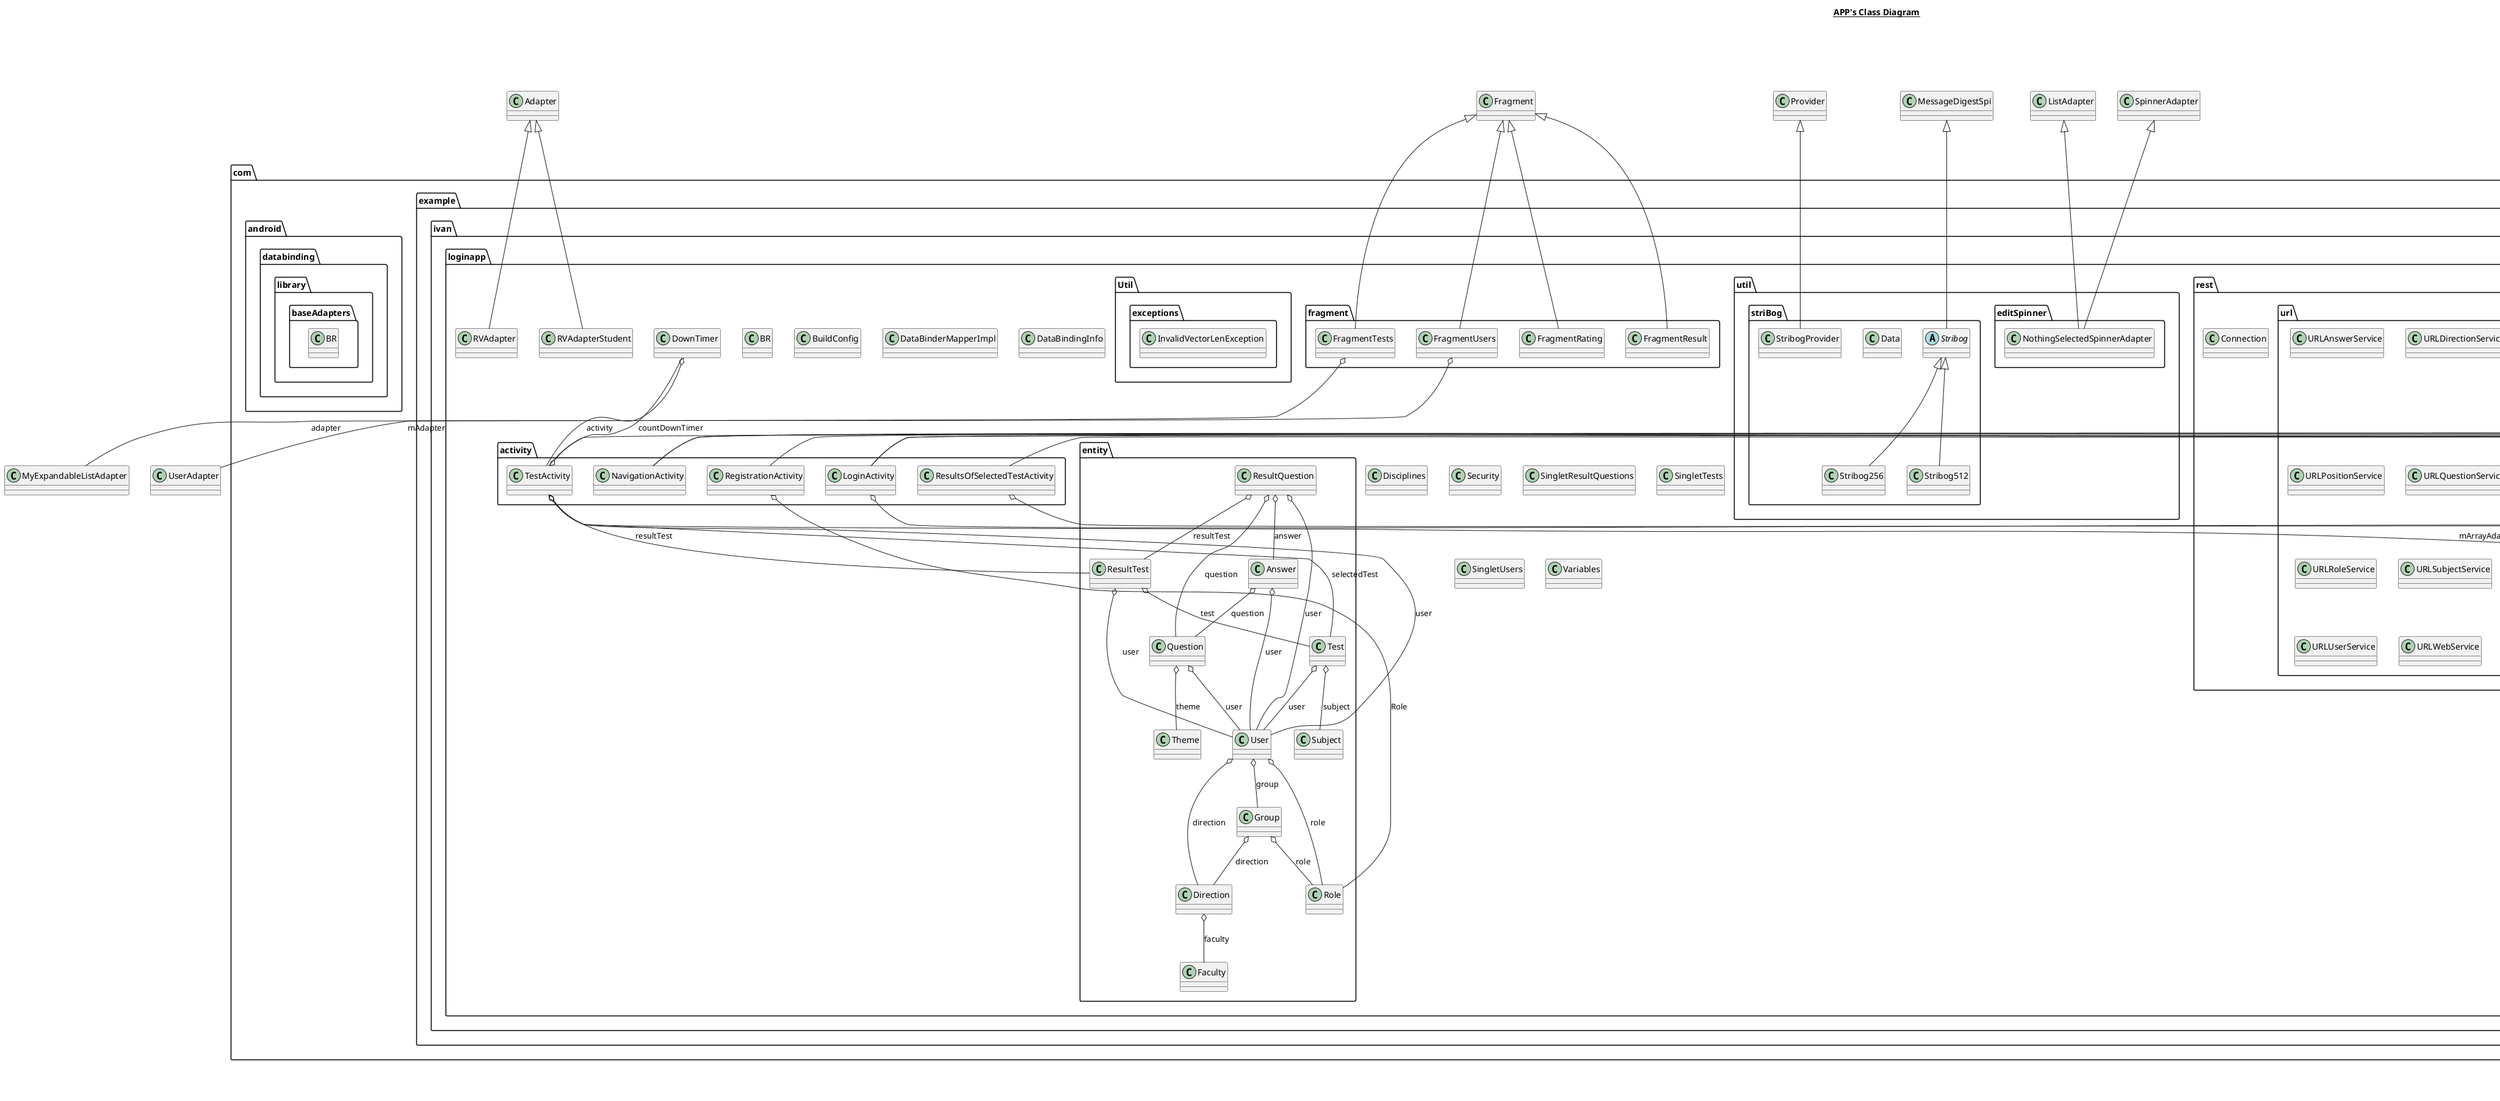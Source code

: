 @startuml

title __APP's Class Diagram__\n

  package com.example.ivan.loginapp {
    package com.example.ivan.loginapp.entity {
      class Answer {
      }
    }
  }
  

  package com.android.databinding.library.baseAdapters {
    class BR {
    }
  }
  

  package com.example.ivan.loginapp {
    class BR {
    }
  }
  

  package com.example.ivan.loginapp {
    class BuildConfig {
    }
  }
  

  package com.example.ivan.loginapp {
    package com.example.ivan.loginapp.rest {
      class Connection {
      }
    }
  }
  

  package com.example.ivan.loginapp {
    package com.example.ivan.loginapp.util.striBog {
      class Data {
      }
    }
  }
  

  package com.example.ivan.loginapp {
    class DataBinderMapperImpl {
    }
  }
  

  package android.databinding {
    class DataBinderMapperImpl {
    }
  }
  

  package android.databinding {
    interface DataBindingComponent {
    }
  }
  

  package com.example.ivan.loginapp {
    class DataBindingInfo {
    }
  }
  

  package com.example.ivan.loginapp {
    package com.example.ivan.loginapp.entity {
      class Direction {
      }
    }
  }
  

  package com.example.ivan.loginapp {
    class Disciplines {
    }
  }
  

  package com.example.ivan.loginapp {
    class DownTimer {
    }
  }
  

  package com.example.ivan.loginapp {
    package com.example.ivan.loginapp.entity {
      class Faculty {
      }
    }
  }
  

  package com.example.ivan.loginapp {
    package com.example.ivan.loginapp.fragment {
      class FragmentRating {
      }
    }
  }
  

  package com.example.ivan.loginapp {
    package com.example.ivan.loginapp.fragment {
      class FragmentResult {
      }
    }
  }
  

  package com.example.ivan.loginapp {
    package com.example.ivan.loginapp.fragment {
      class FragmentTests {
      }
    }
  }
  

  package com.example.ivan.loginapp {
    package com.example.ivan.loginapp.fragment {
      class FragmentUsers {
      }
    }
  }
  

  package com.example.ivan.loginapp {
    package com.example.ivan.loginapp.entity {
      class Group {
      }
    }
  }
  

  package com.example.ivan.loginapp {
    package com.example.ivan.loginapp.Util.exceptions {
      class InvalidVectorLenException {
      }
    }
  }
  

  package com.example.ivan.loginapp {
    package com.example.ivan.loginapp.activity {
      class LoginActivity {
      }
    }
  }
  

  package com.example.ivan.loginapp {
    package com.example.ivan.loginapp.activity {
      class NavigationActivity {
      }
    }
  }
  

  package com.example.ivan.loginapp {
    package com.example.ivan.loginapp.util.editSpinner {
      class NothingSelectedSpinnerAdapter {
      }
    }
  }
  

  package com.example.ivan.loginapp {
    package com.example.ivan.loginapp.entity {
      class Question {
      }
    }
  }
  

  package com.example.ivan.loginapp {
    class RVAdapter {
    }
  }
  

  package com.example.ivan.loginapp {
    class RVAdapterStudent {
    }
  }
  

  package com.example.ivan.loginapp {
    package com.example.ivan.loginapp.activity {
      class RegistrationActivity {
      }
    }
  }
  

  package com.example.ivan.loginapp {
    package com.example.ivan.loginapp.entity {
      class ResultQuestion {
      }
    }
  }
  

  package com.example.ivan.loginapp {
    package com.example.ivan.loginapp.entity {
      class ResultTest {
      }
    }
  }
  

  package com.example.ivan.loginapp {
    package com.example.ivan.loginapp.activity {
      class ResultsOfSelectedTestActivity {
      }
    }
  }
  

  package com.example.ivan.loginapp {
    package com.example.ivan.loginapp.entity {
      class Role {
      }
    }
  }
  

  package com.example.ivan.loginapp {
    class Security {
    }
  }
  

  package com.example.ivan.loginapp {
    class SingletResultQuestions {
    }
  }
  

  package com.example.ivan.loginapp {
    class SingletTests {
    }
  }
  

  package com.example.ivan.loginapp {
    class SingletUsers {
    }
  }
  

  package com.example.ivan.loginapp {
    package com.example.ivan.loginapp.util.striBog {
      abstract class Stribog {
      }
    }
  }
  

  package com.example.ivan.loginapp {
    package com.example.ivan.loginapp.util.striBog {
      class Stribog256 {
      }
    }
  }
  

  package com.example.ivan.loginapp {
    package com.example.ivan.loginapp.util.striBog {
      class Stribog512 {
      }
    }
  }
  

  package com.example.ivan.loginapp {
    package com.example.ivan.loginapp.util.striBog {
      class StribogProvider {
      }
    }
  }
  

  package com.example.ivan.loginapp {
    package com.example.ivan.loginapp.entity {
      class Subject {
      }
    }
  }
  

  package com.example.ivan.loginapp {
    package com.example.ivan.loginapp.entity {
      class Test {
      }
    }
  }
  

  package com.example.ivan.loginapp {
    package com.example.ivan.loginapp.activity {
      class TestActivity {
      }
    }
  }
  

  package com.example.ivan.loginapp {
    package com.example.ivan.loginapp.entity {
      class Theme {
      }
    }
  }
  

  package com.example.ivan.loginapp {
    package com.example.ivan.loginapp.rest {
      package com.example.ivan.loginapp.rest.url {
        class URLAnswerService {
        }
      }
    }
  }
  

  package com.example.ivan.loginapp {
    package com.example.ivan.loginapp.rest {
      package com.example.ivan.loginapp.rest.url {
        class URLDirectionService {
        }
      }
    }
  }
  

  package com.example.ivan.loginapp {
    package com.example.ivan.loginapp.rest {
      package com.example.ivan.loginapp.rest.url {
        class URLFacultyService {
        }
      }
    }
  }
  

  package com.example.ivan.loginapp {
    package com.example.ivan.loginapp.rest {
      package com.example.ivan.loginapp.rest.url {
        class URLGroupService {
        }
      }
    }
  }
  

  package com.example.ivan.loginapp {
    package com.example.ivan.loginapp.rest {
      package com.example.ivan.loginapp.rest.url {
        class URLPositionService {
        }
      }
    }
  }
  

  package com.example.ivan.loginapp {
    package com.example.ivan.loginapp.rest {
      package com.example.ivan.loginapp.rest.url {
        class URLQuestionService {
        }
      }
    }
  }
  

  package com.example.ivan.loginapp {
    package com.example.ivan.loginapp.rest {
      package com.example.ivan.loginapp.rest.url {
        class URLResultQuestionService {
        }
      }
    }
  }
  

  package com.example.ivan.loginapp {
    package com.example.ivan.loginapp.rest {
      package com.example.ivan.loginapp.rest.url {
        class URLResultTestService {
        }
      }
    }
  }
  

  package com.example.ivan.loginapp {
    package com.example.ivan.loginapp.rest {
      package com.example.ivan.loginapp.rest.url {
        class URLRoleService {
        }
      }
    }
  }
  

  package com.example.ivan.loginapp {
    package com.example.ivan.loginapp.rest {
      package com.example.ivan.loginapp.rest.url {
        class URLSubjectService {
        }
      }
    }
  }
  

  package com.example.ivan.loginapp {
    package com.example.ivan.loginapp.rest {
      package com.example.ivan.loginapp.rest.url {
        class URLTestService {
        }
      }
    }
  }
  

  package com.example.ivan.loginapp {
    package com.example.ivan.loginapp.rest {
      package com.example.ivan.loginapp.rest.url {
        class URLThemeService {
        }
      }
    }
  }
  

  package com.example.ivan.loginapp {
    package com.example.ivan.loginapp.rest {
      package com.example.ivan.loginapp.rest.url {
        class URLUserService {
        }
      }
    }
  }
  

  package com.example.ivan.loginapp {
    package com.example.ivan.loginapp.rest {
      package com.example.ivan.loginapp.rest.url {
        class URLWebService {
        }
      }
    }
  }
  

  package com.example.ivan.loginapp {
    package com.example.ivan.loginapp.entity {
      class User {
      }
    }
  }
  

  package com.example.ivan.loginapp {
    class Variables {
    }
  }
  

  Answer o-- User : user
  Answer o-- Question : question
  DataBinderMapperImpl -up-|> DataBinderMapper
  DataBinderMapperImpl -up-|> MergedDataBinderMapper
  Direction o-- Faculty : faculty
  DownTimer o-- TestActivity : activity
  FragmentRating -up-|> Fragment
  FragmentResult -up-|> Fragment
  FragmentTests -up-|> Fragment
  FragmentTests o-- MyExpandableListAdapter : adapter
  FragmentUsers -up-|> Fragment
  FragmentUsers o-- UserAdapter : mAdapter
  Group o-- Role : role
  Group o-- Direction : direction
  LoginActivity -up-|> LoaderCallbacks
  LoginActivity -up-|> AppCompatActivity
  LoginActivity o-- UserLoginTask : mAuthTask
  NavigationActivity -up-|> OnNavigationItemSelectedListener
  NavigationActivity -up-|> AppCompatActivity
  NothingSelectedSpinnerAdapter -up-|> SpinnerAdapter
  NothingSelectedSpinnerAdapter -up-|> ListAdapter
  Question o-- Theme : theme
  Question o-- User : user
  RVAdapter -up-|> Adapter
  RVAdapterStudent -up-|> Adapter
  RegistrationActivity -up-|> AppCompatActivity
  RegistrationActivity o-- Role : Role
  ResultQuestion o-- Question : question
  ResultQuestion o-- Answer : answer
  ResultQuestion o-- ResultTest : resultTest
  ResultQuestion o-- User : user
  ResultTest o-- User : user
  ResultTest o-- Test : test
  ResultsOfSelectedTestActivity -up-|> AppCompatActivity
  ResultsOfSelectedTestActivity o-- ResultQuestionsAdapter : mResultQuestionsAdapter
  Stribog -up-|> MessageDigestSpi
  Stribog256 -up-|> Stribog
  Stribog512 -up-|> Stribog
  StribogProvider -up-|> Provider
  Test o-- User : user
  Test o-- Subject : subject
  TestActivity -up-|> AppCompatActivity
  TestActivity o-- User : user
  TestActivity o-- Test : selectedTest
  TestActivity o-- MyArrayAdapter : mArrayAdapter
  TestActivity o-- ResultTest : resultTest
  TestActivity o-- DownTimer : countDownTimer
  User o-- Role : role
  User o-- Direction : direction
  User o-- Group : group


right footer


PlantUML diagram generated by SketchIt! (https://bitbucket.org/pmesmeur/sketch.it)
For more information about this tool, please contact philippe.mesmeur@gmail.com
endfooter

@enduml
